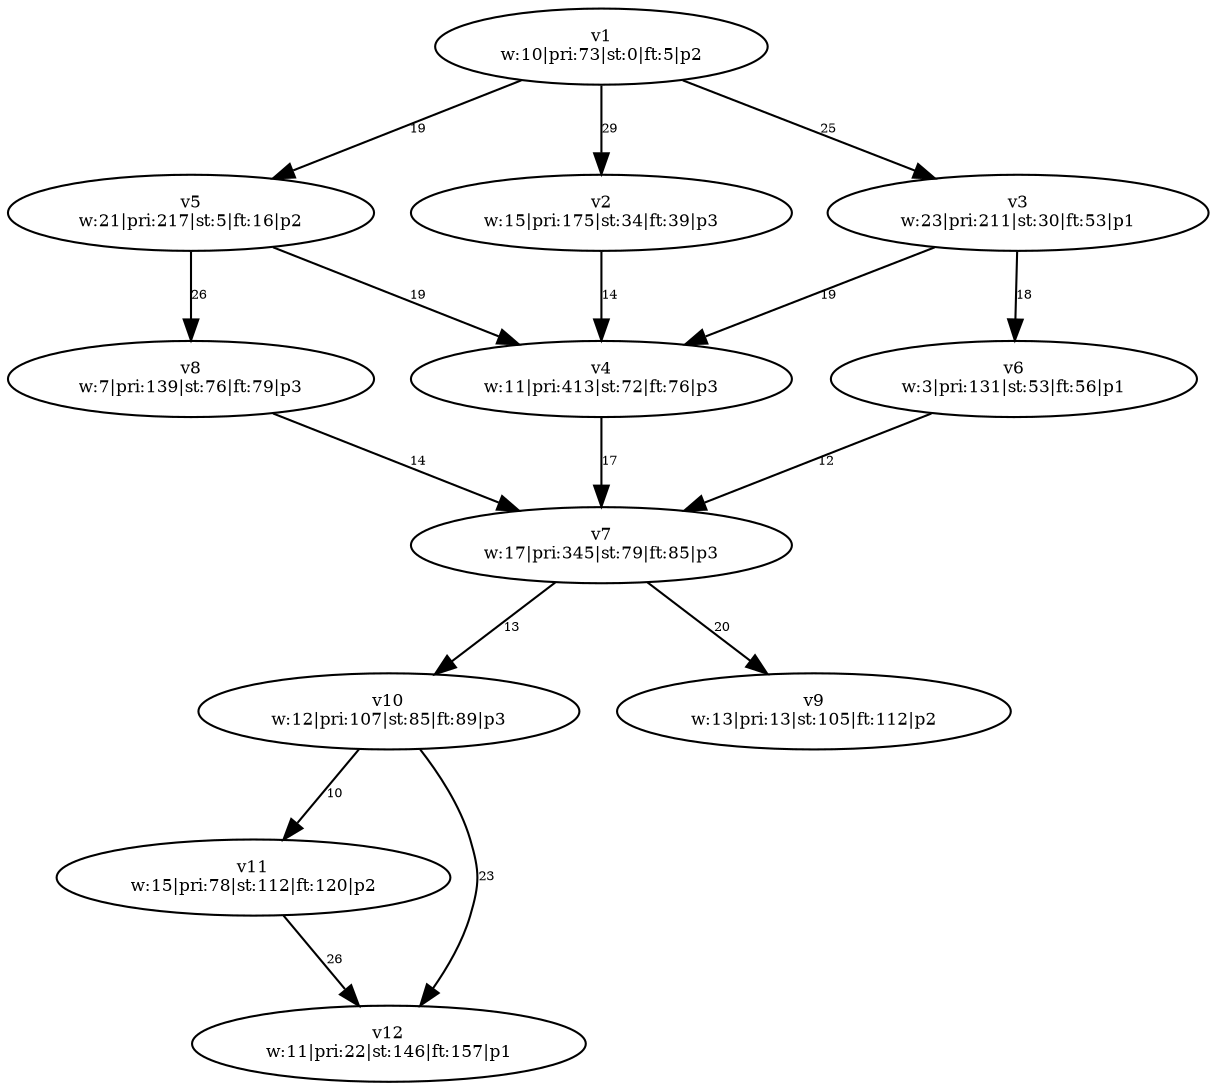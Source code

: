 digraph {
	v1 [label="v1
w:10|pri:73|st:0|ft:5|p2" fontsize=8.0]
	v5 [label="v5
w:21|pri:217|st:5|ft:16|p2" fontsize=8.0]
	v3 [label="v3
w:23|pri:211|st:30|ft:53|p1" fontsize=8.0]
	v2 [label="v2
w:15|pri:175|st:34|ft:39|p3" fontsize=8.0]
	v4 [label="v4
w:11|pri:413|st:72|ft:76|p3" fontsize=8.0]
	v8 [label="v8
w:7|pri:139|st:76|ft:79|p3" fontsize=8.0]
	v6 [label="v6
w:3|pri:131|st:53|ft:56|p1" fontsize=8.0]
	v7 [label="v7
w:17|pri:345|st:79|ft:85|p3" fontsize=8.0]
	v10 [label="v10
w:12|pri:107|st:85|ft:89|p3" fontsize=8.0]
	v9 [label="v9
w:13|pri:13|st:105|ft:112|p2" fontsize=8.0]
	v11 [label="v11
w:15|pri:78|st:112|ft:120|p2" fontsize=8.0]
	v12 [label="v12
w:11|pri:22|st:146|ft:157|p1" fontsize=8.0]
	v1 -> v2 [label=29 constraint=true fontsize=6.0]
	v1 -> v3 [label=25 constraint=true fontsize=6.0]
	v1 -> v5 [label=19 constraint=true fontsize=6.0]
	v2 -> v4 [label=14 constraint=true fontsize=6.0]
	v3 -> v4 [label=19 constraint=true fontsize=6.0]
	v5 -> v4 [label=19 constraint=true fontsize=6.0]
	v3 -> v6 [label=18 constraint=true fontsize=6.0]
	v5 -> v8 [label=26 constraint=true fontsize=6.0]
	v6 -> v7 [label=12 constraint=true fontsize=6.0]
	v8 -> v7 [label=14 constraint=true fontsize=6.0]
	v4 -> v7 [label=17 constraint=true fontsize=6.0]
	v7 -> v9 [label=20 constraint=true fontsize=6.0]
	v7 -> v10 [label=13 constraint=true fontsize=6.0]
	v10 -> v11 [label=10 constraint=true fontsize=6.0]
	v10 -> v12 [label=23 constraint=true fontsize=6.0]
	v11 -> v12 [label=26 constraint=true fontsize=6.0]
}
